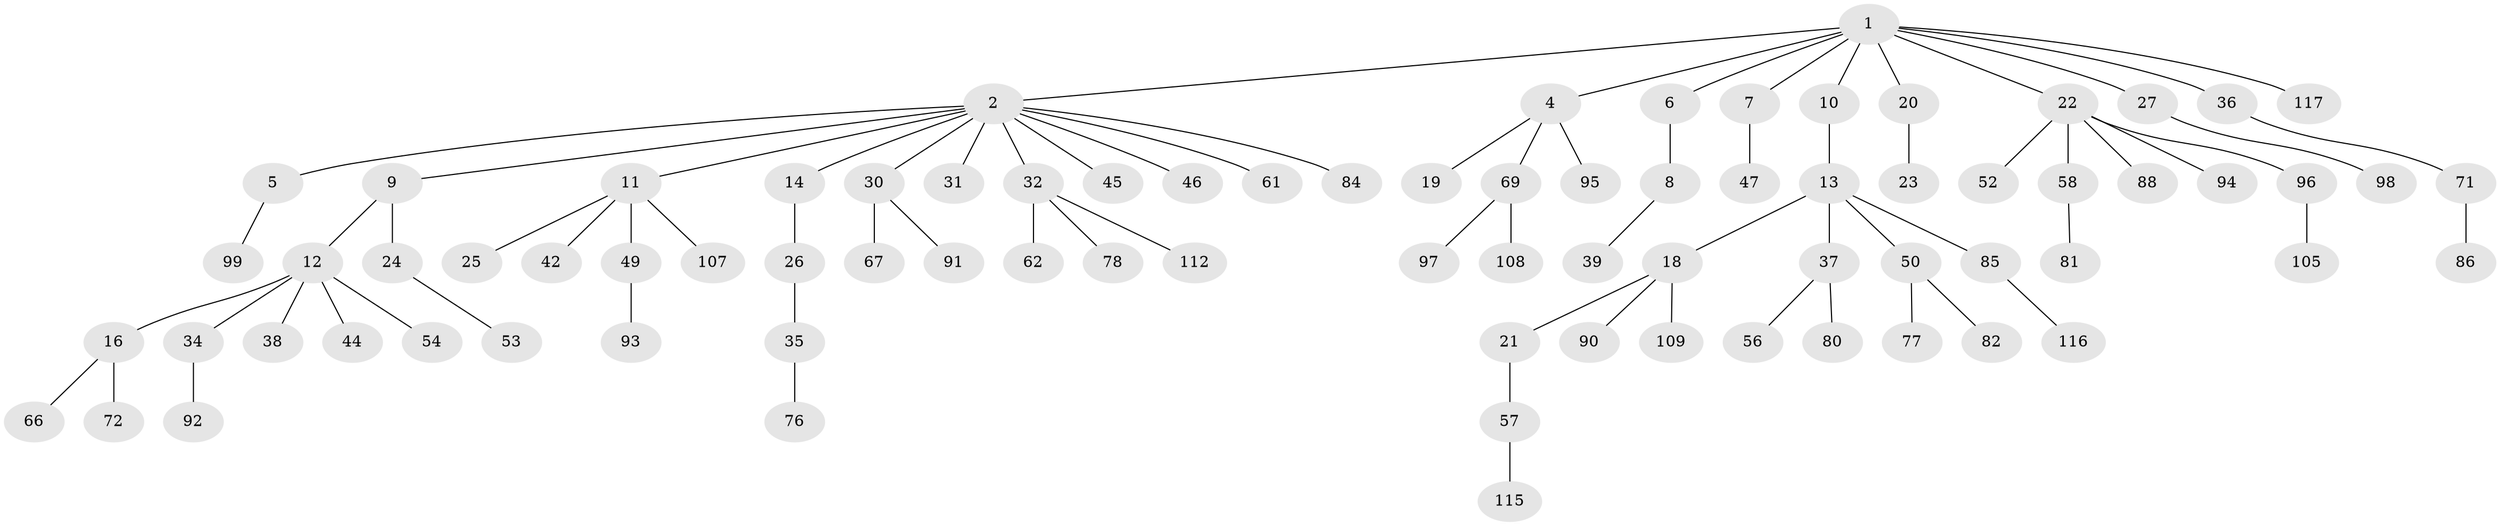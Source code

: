 // original degree distribution, {7: 0.008547008547008548, 10: 0.008547008547008548, 5: 0.042735042735042736, 4: 0.05128205128205128, 3: 0.1794871794871795, 2: 0.17094017094017094, 1: 0.5384615384615384}
// Generated by graph-tools (version 1.1) at 2025/42/03/06/25 10:42:02]
// undirected, 81 vertices, 80 edges
graph export_dot {
graph [start="1"]
  node [color=gray90,style=filled];
  1 [super="+3"];
  2 [super="+17"];
  4;
  5 [super="+114"];
  6 [super="+29"];
  7 [super="+111"];
  8 [super="+33"];
  9;
  10;
  11 [super="+40"];
  12 [super="+15"];
  13 [super="+48"];
  14;
  16 [super="+70"];
  18 [super="+89"];
  19;
  20 [super="+68"];
  21 [super="+59"];
  22 [super="+28"];
  23;
  24 [super="+63"];
  25 [super="+73"];
  26 [super="+106"];
  27 [super="+43"];
  30;
  31;
  32 [super="+65"];
  34 [super="+41"];
  35;
  36 [super="+60"];
  37 [super="+55"];
  38;
  39;
  42 [super="+51"];
  44;
  45;
  46;
  47;
  49 [super="+113"];
  50 [super="+64"];
  52;
  53;
  54;
  56;
  57;
  58 [super="+74"];
  61;
  62;
  66 [super="+87"];
  67;
  69 [super="+101"];
  71 [super="+75"];
  72;
  76;
  77 [super="+79"];
  78;
  80;
  81 [super="+83"];
  82;
  84;
  85;
  86 [super="+102"];
  88 [super="+100"];
  90;
  91 [super="+103"];
  92;
  93;
  94;
  95 [super="+104"];
  96;
  97;
  98;
  99;
  105 [super="+110"];
  107;
  108;
  109;
  112;
  115;
  116;
  117;
  1 -- 2;
  1 -- 4;
  1 -- 6;
  1 -- 7;
  1 -- 20;
  1 -- 117;
  1 -- 36;
  1 -- 22;
  1 -- 10;
  1 -- 27;
  2 -- 5;
  2 -- 9;
  2 -- 11;
  2 -- 14;
  2 -- 30;
  2 -- 46;
  2 -- 61;
  2 -- 84;
  2 -- 32;
  2 -- 45;
  2 -- 31;
  4 -- 19;
  4 -- 69;
  4 -- 95;
  5 -- 99;
  6 -- 8;
  7 -- 47;
  8 -- 39;
  9 -- 12;
  9 -- 24;
  10 -- 13;
  11 -- 25;
  11 -- 42;
  11 -- 107;
  11 -- 49;
  12 -- 38;
  12 -- 44;
  12 -- 54;
  12 -- 16;
  12 -- 34;
  13 -- 18;
  13 -- 37;
  13 -- 50;
  13 -- 85;
  14 -- 26;
  16 -- 66;
  16 -- 72;
  18 -- 21;
  18 -- 90;
  18 -- 109;
  20 -- 23;
  21 -- 57;
  22 -- 52;
  22 -- 88;
  22 -- 96;
  22 -- 94;
  22 -- 58;
  24 -- 53;
  26 -- 35;
  27 -- 98;
  30 -- 67;
  30 -- 91;
  32 -- 62;
  32 -- 78;
  32 -- 112;
  34 -- 92;
  35 -- 76;
  36 -- 71;
  37 -- 80;
  37 -- 56;
  49 -- 93;
  50 -- 77;
  50 -- 82;
  57 -- 115;
  58 -- 81;
  69 -- 97;
  69 -- 108;
  71 -- 86;
  85 -- 116;
  96 -- 105;
}
